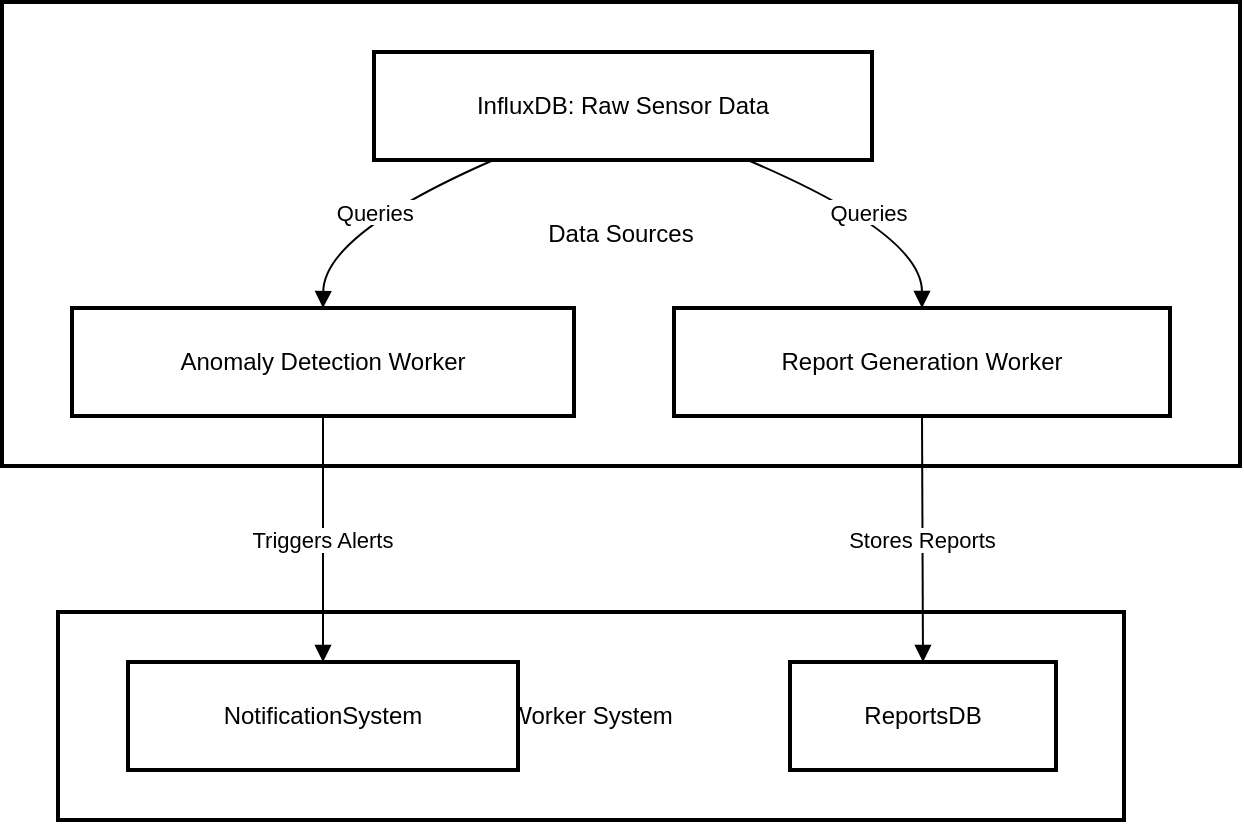 <mxfile version="26.0.10">
  <diagram name="Page-1" id="WY3KefUxAKrFzTt01rEi">
    <mxGraphModel dx="1242" dy="795" grid="1" gridSize="10" guides="1" tooltips="1" connect="1" arrows="1" fold="1" page="0" pageScale="1" pageWidth="850" pageHeight="1100" math="0" shadow="0">
      <root>
        <mxCell id="0" />
        <mxCell id="1" parent="0" />
        <mxCell id="0vyF1qs02JVkrmHbVHz_-1" value="Worker System" style="whiteSpace=wrap;strokeWidth=2;" vertex="1" parent="1">
          <mxGeometry x="48" y="325" width="533" height="104" as="geometry" />
        </mxCell>
        <mxCell id="0vyF1qs02JVkrmHbVHz_-2" value="Data Sources" style="whiteSpace=wrap;strokeWidth=2;" vertex="1" parent="1">
          <mxGeometry x="20" y="20" width="619" height="232" as="geometry" />
        </mxCell>
        <mxCell id="0vyF1qs02JVkrmHbVHz_-3" value="InfluxDB: Raw Sensor Data" style="whiteSpace=wrap;strokeWidth=2;" vertex="1" parent="1">
          <mxGeometry x="206" y="45" width="249" height="54" as="geometry" />
        </mxCell>
        <mxCell id="0vyF1qs02JVkrmHbVHz_-4" value="Anomaly Detection Worker" style="whiteSpace=wrap;strokeWidth=2;" vertex="1" parent="1">
          <mxGeometry x="55" y="173" width="251" height="54" as="geometry" />
        </mxCell>
        <mxCell id="0vyF1qs02JVkrmHbVHz_-5" value="Report Generation Worker" style="whiteSpace=wrap;strokeWidth=2;" vertex="1" parent="1">
          <mxGeometry x="356" y="173" width="248" height="54" as="geometry" />
        </mxCell>
        <mxCell id="0vyF1qs02JVkrmHbVHz_-6" value="NotificationSystem" style="whiteSpace=wrap;strokeWidth=2;" vertex="1" parent="1">
          <mxGeometry x="83" y="350" width="195" height="54" as="geometry" />
        </mxCell>
        <mxCell id="0vyF1qs02JVkrmHbVHz_-7" value="ReportsDB" style="whiteSpace=wrap;strokeWidth=2;" vertex="1" parent="1">
          <mxGeometry x="414" y="350" width="133" height="54" as="geometry" />
        </mxCell>
        <mxCell id="0vyF1qs02JVkrmHbVHz_-8" value="Queries" style="curved=1;startArrow=none;endArrow=block;exitX=0.24;exitY=1;entryX=0.5;entryY=-0.01;rounded=0;" edge="1" parent="1" source="0vyF1qs02JVkrmHbVHz_-3" target="0vyF1qs02JVkrmHbVHz_-4">
          <mxGeometry relative="1" as="geometry">
            <Array as="points">
              <mxPoint x="181" y="136" />
            </Array>
          </mxGeometry>
        </mxCell>
        <mxCell id="0vyF1qs02JVkrmHbVHz_-9" value="Queries" style="curved=1;startArrow=none;endArrow=block;exitX=0.75;exitY=1;entryX=0.5;entryY=-0.01;rounded=0;" edge="1" parent="1" source="0vyF1qs02JVkrmHbVHz_-3" target="0vyF1qs02JVkrmHbVHz_-5">
          <mxGeometry relative="1" as="geometry">
            <Array as="points">
              <mxPoint x="480" y="136" />
            </Array>
          </mxGeometry>
        </mxCell>
        <mxCell id="0vyF1qs02JVkrmHbVHz_-10" value="Triggers Alerts" style="curved=1;startArrow=none;endArrow=block;exitX=0.5;exitY=0.99;entryX=0.5;entryY=0;rounded=0;" edge="1" parent="1" source="0vyF1qs02JVkrmHbVHz_-4" target="0vyF1qs02JVkrmHbVHz_-6">
          <mxGeometry relative="1" as="geometry">
            <Array as="points" />
          </mxGeometry>
        </mxCell>
        <mxCell id="0vyF1qs02JVkrmHbVHz_-11" value="Stores Reports" style="curved=1;startArrow=none;endArrow=block;exitX=0.5;exitY=0.99;entryX=0.5;entryY=0;rounded=0;" edge="1" parent="1" source="0vyF1qs02JVkrmHbVHz_-5" target="0vyF1qs02JVkrmHbVHz_-7">
          <mxGeometry relative="1" as="geometry">
            <Array as="points" />
          </mxGeometry>
        </mxCell>
      </root>
    </mxGraphModel>
  </diagram>
</mxfile>
